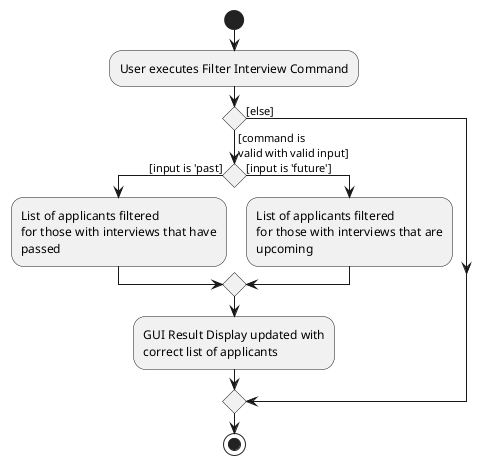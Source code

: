 @startuml
start
:User executes Filter Interview Command;

'Since the beta syntax does not support placing the condition outside the
'diamond we place it as the true branch instead.

if () then ([command is
valid with valid input])

    if () then ([input is 'past])
    :List of applicants filtered
    for those with interviews that have
    passed;

    else ([input is 'future'])
    :List of applicants filtered
    for those with interviews that are
    upcoming;
    endif

    :GUI Result Display updated with
    correct list of applicants;


else([else])


endif
stop
@enduml

